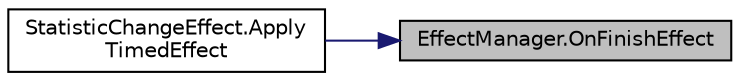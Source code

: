 digraph "EffectManager.OnFinishEffect"
{
 // INTERACTIVE_SVG=YES
 // LATEX_PDF_SIZE
  edge [fontname="Helvetica",fontsize="10",labelfontname="Helvetica",labelfontsize="10"];
  node [fontname="Helvetica",fontsize="10",shape=record];
  rankdir="RL";
  Node1 [label="EffectManager.OnFinishEffect",height=0.2,width=0.4,color="black", fillcolor="grey75", style="filled", fontcolor="black",tooltip="This function needs to be called whenever a TimedEffect finishes"];
  Node1 -> Node2 [dir="back",color="midnightblue",fontsize="10",style="solid",fontname="Helvetica"];
  Node2 [label="StatisticChangeEffect.Apply\lTimedEffect",height=0.2,width=0.4,color="black", fillcolor="white", style="filled",URL="$class_statistic_change_effect.html#a18670b90afa4c33f7b5ec466af94c38d",tooltip=" "];
}
